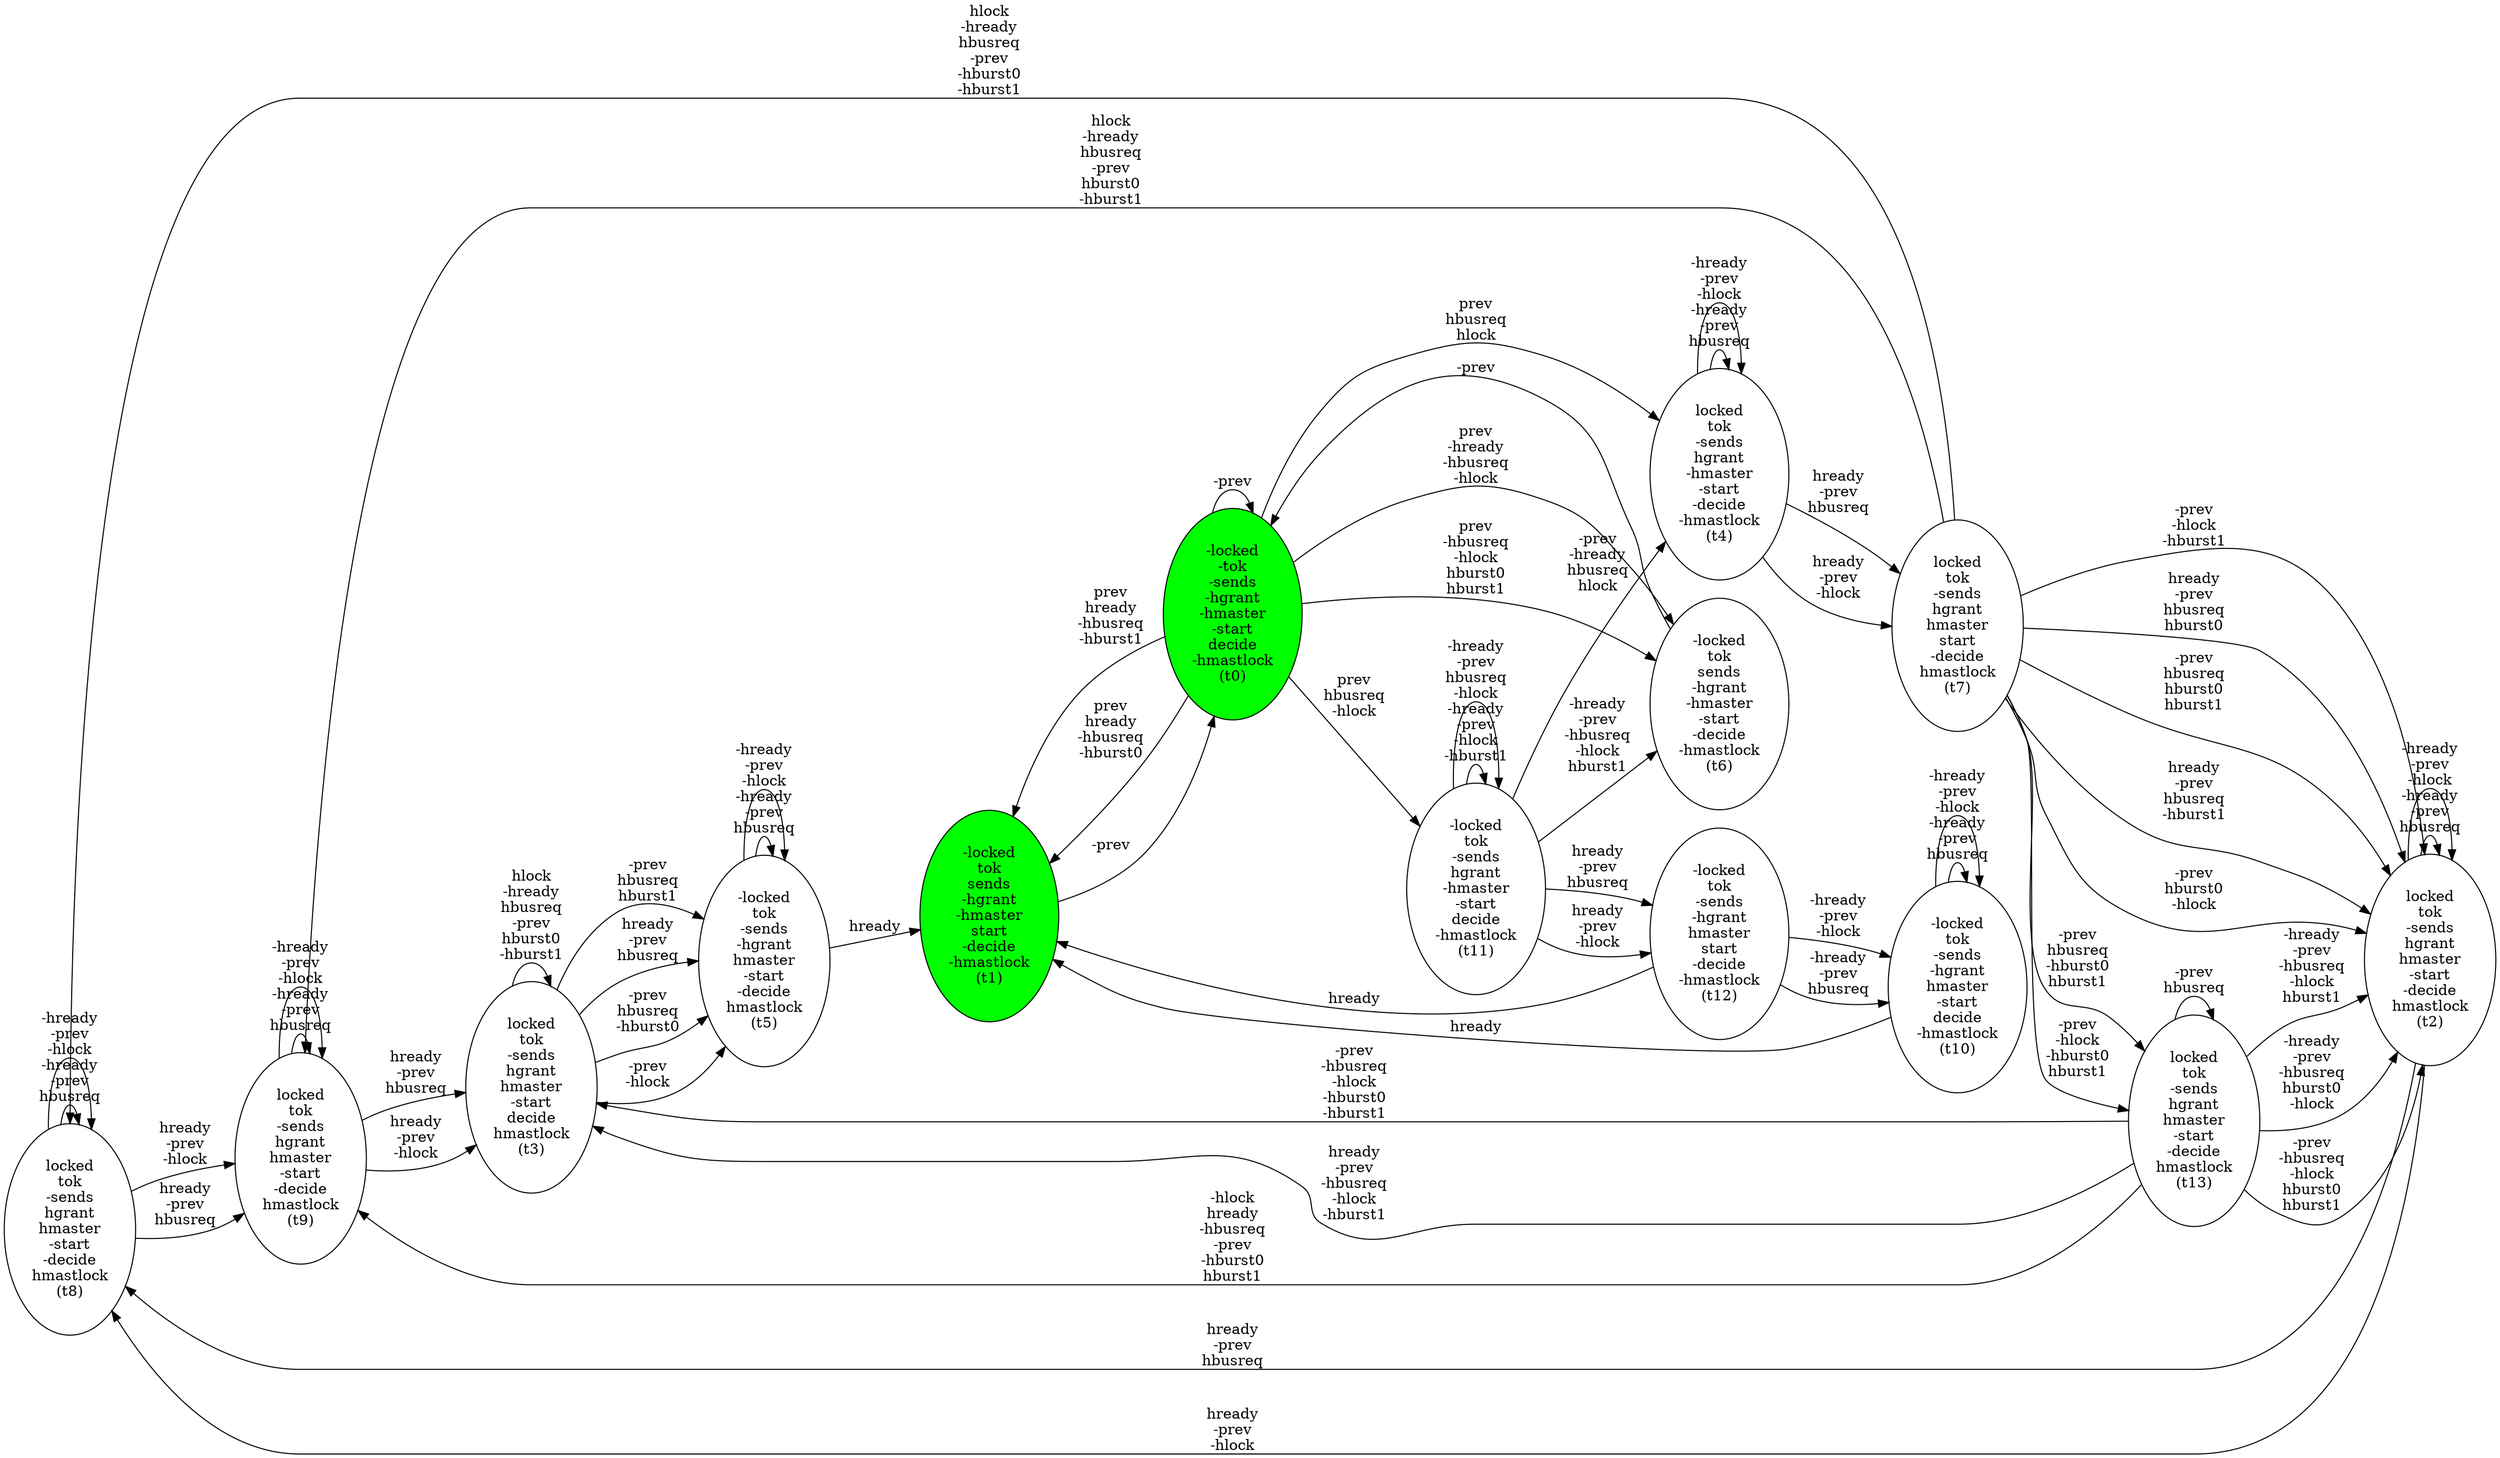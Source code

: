 digraph module {
//graph [ fontsize=24 ];
//node [ shape=box, style=rounded];
//node [ shape=box, style=rounded];
//node [ fontsize=11, shape=box, style=rounded];

 rankdir=LR;

"t8" []
"t9" []
"t6" []
"t7" []
"t4" []
"t5" []
"t2" []
"t3" []
"t0" [fillcolor="green",style=filled]
"t1" [fillcolor="green",style=filled]
"t10" []
"t11" []
"t12" []
"t13" []


"t8"[label="locked\ntok\n-sends\nhgrant\nhmaster\n-start\n-decide\nhmastlock\n(t8)"]
"t9"[label="locked\ntok\n-sends\nhgrant\nhmaster\n-start\n-decide\nhmastlock\n(t9)"]
"t6"[label="-locked\ntok\nsends\n-hgrant\n-hmaster\n-start\n-decide\n-hmastlock\n(t6)"]
"t7"[label="locked\ntok\n-sends\nhgrant\nhmaster\nstart\n-decide\nhmastlock\n(t7)"]
"t4"[label="locked\ntok\n-sends\nhgrant\n-hmaster\n-start\n-decide\n-hmastlock\n(t4)"]
"t5"[label="-locked\ntok\n-sends\n-hgrant\nhmaster\n-start\n-decide\nhmastlock\n(t5)"]
"t2"[label="locked\ntok\n-sends\nhgrant\nhmaster\n-start\n-decide\nhmastlock\n(t2)"]
"t3"[label="locked\ntok\n-sends\nhgrant\nhmaster\n-start\ndecide\nhmastlock\n(t3)"]
"t0"[label="-locked\n-tok\n-sends\n-hgrant\n-hmaster\n-start\ndecide\n-hmastlock\n(t0)"]
"t1"[label="-locked\ntok\nsends\n-hgrant\n-hmaster\nstart\n-decide\n-hmastlock\n(t1)"]
"t10"[label="-locked\ntok\n-sends\n-hgrant\nhmaster\n-start\ndecide\n-hmastlock\n(t10)"]
"t11"[label="-locked\ntok\n-sends\nhgrant\n-hmaster\n-start\ndecide\n-hmastlock\n(t11)"]
"t12"[label="-locked\ntok\n-sends\n-hgrant\nhmaster\nstart\n-decide\n-hmastlock\n(t12)"]
"t13"[label="locked\ntok\n-sends\nhgrant\nhmaster\n-start\n-decide\nhmastlock\n(t13)"]

"t0" -> "t4" [label="prev\nhbusreq\nhlock"]
"t5" -> "t5" [label="-hready\n-prev\nhbusreq"]
"t5" -> "t5" [label="-hready\n-prev\n-hlock"]
"t10" -> "t10" [label="-hready\n-prev\nhbusreq"]
"t10" -> "t10" [label="-hready\n-prev\n-hlock"]
"t12" -> "t1" [label="hready"]
"t0" -> "t1" [label="prev\nhready\n-hbusreq\n-hburst1"]
"t0" -> "t1" [label="prev\nhready\n-hbusreq\n-hburst0"]
"t1" -> "t0" [label="-prev"]
"t3" -> "t3" [label="hlock\n-hready\nhbusreq\n-prev\nhburst0\n-hburst1"]
"t6" -> "t0" [label="-prev"]
"t9" -> "t3" [label="hready\n-prev\nhbusreq"]
"t9" -> "t3" [label="hready\n-prev\n-hlock"]
"t2" -> "t8" [label="hready\n-prev\nhbusreq"]
"t2" -> "t8" [label="hready\n-prev\n-hlock"]
"t7" -> "t13" [label="-prev\n-hlock\n-hburst0\nhburst1"]
"t7" -> "t13" [label="-prev\nhbusreq\n-hburst0\nhburst1"]
"t12" -> "t10" [label="-hready\n-prev\nhbusreq"]
"t12" -> "t10" [label="-hready\n-prev\n-hlock"]
"t11" -> "t4" [label="-prev\n-hready\nhbusreq\nhlock"]
"t10" -> "t1" [label="hready"]
"t13" -> "t3" [label="hready\n-prev\n-hbusreq\n-hlock\n-hburst1"]
"t13" -> "t3" [label="-prev\n-hbusreq\n-hlock\n-hburst0\n-hburst1"]
"t0" -> "t6" [label="prev\n-hready\n-hbusreq\n-hlock"]
"t0" -> "t6" [label="prev\n-hbusreq\n-hlock\nhburst0\nhburst1"]
"t3" -> "t5" [label="hready\n-prev\nhbusreq"]
"t3" -> "t5" [label="-prev\nhbusreq\n-hburst0"]
"t3" -> "t5" [label="-prev\n-hlock"]
"t3" -> "t5" [label="-prev\nhbusreq\nhburst1"]
"t2" -> "t2" [label="-hready\n-prev\nhbusreq"]
"t2" -> "t2" [label="-hready\n-prev\n-hlock"]
"t11" -> "t11" [label="-hready\n-prev\n-hlock\n-hburst1"]
"t11" -> "t11" [label="-hready\n-prev\nhbusreq\n-hlock"]
"t8" -> "t8" [label="-hready\n-prev\nhbusreq"]
"t8" -> "t8" [label="-hready\n-prev\n-hlock"]
"t9" -> "t9" [label="-hready\n-prev\nhbusreq"]
"t9" -> "t9" [label="-hready\n-prev\n-hlock"]
"t13" -> "t2" [label="-hready\n-prev\n-hbusreq\n-hlock\nhburst1"]
"t13" -> "t2" [label="-hready\n-prev\n-hbusreq\nhburst0\n-hlock"]
"t13" -> "t2" [label="-prev\n-hbusreq\n-hlock\nhburst0\nhburst1"]
"t7" -> "t8" [label="hlock\n-hready\nhbusreq\n-prev\n-hburst0\n-hburst1"]
"t13" -> "t9" [label="-hlock\nhready\n-hbusreq\n-prev\n-hburst0\nhburst1"]
"t8" -> "t9" [label="hready\n-prev\nhbusreq"]
"t8" -> "t9" [label="hready\n-prev\n-hlock"]
"t4" -> "t4" [label="-hready\n-prev\nhbusreq"]
"t4" -> "t4" [label="-hready\n-prev\n-hlock"]
"t11" -> "t12" [label="hready\n-prev\nhbusreq"]
"t11" -> "t12" [label="hready\n-prev\n-hlock"]
"t13" -> "t13" [label="-prev\nhbusreq"]
"t11" -> "t6" [label="-hready\n-prev\n-hbusreq\n-hlock\nhburst1"]
"t4" -> "t7" [label="hready\n-prev\nhbusreq"]
"t4" -> "t7" [label="hready\n-prev\n-hlock"]
"t0" -> "t11" [label="prev\nhbusreq\n-hlock"]
"t0" -> "t0" [label="-prev"]
"t5" -> "t1" [label="hready"]
"t7" -> "t9" [label="hlock\n-hready\nhbusreq\n-prev\nhburst0\n-hburst1"]
"t7" -> "t2" [label="-prev\nhbusreq\nhburst0\nhburst1"]
"t7" -> "t2" [label="hready\n-prev\nhbusreq\n-hburst1"]
"t7" -> "t2" [label="-prev\nhburst0\n-hlock"]
"t7" -> "t2" [label="-prev\n-hlock\n-hburst1"]
"t7" -> "t2" [label="hready\n-prev\nhbusreq\nhburst0"]




//"t0" -> "t4" [label="prev\nhbusreq\nhlock"]
//"t5" -> "t5" [label="-hready\n-prev\nhbusreq"]
//"t5" -> "t5" [label="-hready\n-prev\n-hlock"]
//"t10" -> "t10" [label="-hready\n-prev\nhbusreq"]
//"t10" -> "t10" [label="-hready\n-prev\n-hlock"]
//"t12" -> "t1" [label="hready"]
//"t12" -> "t1" [label="-hbusreq\nhlock"]
//"t12" -> "t1" [label="prev"]
//"t4" -> "t1" [label="-hbusreq\nhlock"]
//"t4" -> "t1" [label="prev"]
//"t0" -> "t1" [label="prev\n-hbusreq\nhlock"]
//"t0" -> "t1" [label="prev\nhready\n-hbusreq\n-hburst1"]
//"t0" -> "t1" [label="prev\nhready\n-hbusreq\n-hburst0"]
//"t1" -> "t0" [label="-prev"]
//"t3" -> "t3" [label="hlock\n-hready\nhbusreq\n-prev\nhburst0\n-hburst1"]
//"t6" -> "t0" [label="-prev"]
//"t11" -> "t1" [label="-hbusreq\nhlock"]
//"t11" -> "t1" [label="prev"]
//"t7" -> "t1" [label="-hbusreq\nhlock"]
//"t7" -> "t1" [label="prev"]
//"t9" -> "t3" [label="hready\n-prev\nhbusreq"]
//"t9" -> "t3" [label="hready\n-prev\n-hlock"]
//"t2" -> "t8" [label="hready\n-prev\nhbusreq"]
//"t2" -> "t8" [label="hready\n-prev\n-hlock"]
//"t7" -> "t13" [label="-prev\n-hlock\n-hburst0\nhburst1"]
//"t7" -> "t13" [label="-prev\nhbusreq\n-hburst0\nhburst1"]
//"t12" -> "t10" [label="-hready\n-prev\nhbusreq"]
//"t12" -> "t10" [label="-hready\n-prev\n-hlock"]
//"t11" -> "t4" [label="-prev\n-hready\nhbusreq\nhlock"]
//"t10" -> "t1" [label="hready"]
//"t10" -> "t1" [label="-hbusreq\nhlock"]
//"t10" -> "t1" [label="prev"]
//"t13" -> "t3" [label="hready\n-prev\n-hbusreq\n-hlock\n-hburst1"]
//"t13" -> "t3" [label="-prev\n-hbusreq\n-hlock\n-hburst0\n-hburst1"]
//"t0" -> "t6" [label="prev\n-hready\n-hbusreq\n-hlock"]
//"t0" -> "t6" [label="prev\n-hbusreq\n-hlock\nhburst0\nhburst1"]
//"t6" -> "t1" [label="prev"]
//"t3" -> "t5" [label="hready\n-prev\nhbusreq"]
//"t3" -> "t5" [label="-prev\nhbusreq\n-hburst0"]
//"t3" -> "t5" [label="-prev\n-hlock"]
//"t3" -> "t5" [label="-prev\nhbusreq\nhburst1"]
//"t2" -> "t2" [label="-hready\n-prev\nhbusreq"]
//"t2" -> "t2" [label="-hready\n-prev\n-hlock"]
//"t11" -> "t11" [label="-hready\n-prev\n-hlock\n-hburst1"]
//"t11" -> "t11" [label="-hready\n-prev\nhbusreq\n-hlock"]
//"t8" -> "t8" [label="-hready\n-prev\nhbusreq"]
//"t8" -> "t8" [label="-hready\n-prev\n-hlock"]
//"t13" -> "t1" [label="-hbusreq\nhlock"]
//"t13" -> "t1" [label="prev"]
//"t3" -> "t1" [label="-hbusreq\nhlock"]
//"t3" -> "t1" [label="prev"]
//"t9" -> "t9" [label="-hready\n-prev\nhbusreq"]
//"t9" -> "t9" [label="-hready\n-prev\n-hlock"]
//"t13" -> "t2" [label="-hready\n-prev\n-hbusreq\n-hlock\nhburst1"]
//"t13" -> "t2" [label="-hready\n-prev\n-hbusreq\nhburst0\n-hlock"]
//"t13" -> "t2" [label="-prev\n-hbusreq\n-hlock\nhburst0\nhburst1"]
//"t7" -> "t8" [label="hlock\n-hready\nhbusreq\n-prev\n-hburst0\n-hburst1"]
//"t13" -> "t9" [label="-hlock\nhready\n-hbusreq\n-prev\n-hburst0\nhburst1"]
//"t2" -> "t1" [label="-hbusreq\nhlock"]
//"t2" -> "t1" [label="prev"]
//"t8" -> "t9" [label="hready\n-prev\nhbusreq"]
//"t8" -> "t9" [label="hready\n-prev\n-hlock"]
//"t9" -> "t1" [label="-hbusreq\nhlock"]
//"t9" -> "t1" [label="prev"]
//"t4" -> "t4" [label="-hready\n-prev\nhbusreq"]
//"t4" -> "t4" [label="-hready\n-prev\n-hlock"]
//"t11" -> "t12" [label="hready\n-prev\nhbusreq"]
//"t11" -> "t12" [label="hready\n-prev\n-hlock"]
//"t13" -> "t13" [label="-prev\nhbusreq"]
//"t11" -> "t6" [label="-hready\n-prev\n-hbusreq\n-hlock\nhburst1"]
//"t4" -> "t7" [label="hready\n-prev\nhbusreq"]
//"t4" -> "t7" [label="hready\n-prev\n-hlock"]
//"t0" -> "t11" [label="prev\nhbusreq\n-hlock"]
//"t0" -> "t0" [label="-prev"]
//"t5" -> "t1" [label="hready"]
//"t5" -> "t1" [label="-hbusreq\nhlock"]
//"t5" -> "t1" [label="prev"]
//"t7" -> "t9" [label="hlock\n-hready\nhbusreq\n-prev\nhburst0\n-hburst1"]
//"t8" -> "t1" [label="-hbusreq\nhlock"]
//"t8" -> "t1" [label="prev"]
//"t1" -> "t1" [label="prev"]
//"t7" -> "t2" [label="-prev\nhbusreq\nhburst0\nhburst1"]
//"t7" -> "t2" [label="hready\n-prev\nhbusreq\n-hburst1"]
//"t7" -> "t2" [label="-prev\nhburst0\n-hlock"]
//"t7" -> "t2" [label="-prev\n-hlock\n-hburst1"]
//"t7" -> "t2" [label="hready\n-prev\nhbusreq\nhburst0"]
}
